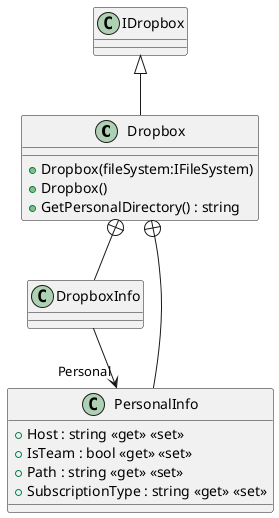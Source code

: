 @startuml
class Dropbox {
    + Dropbox(fileSystem:IFileSystem)
    + Dropbox()
    + GetPersonalDirectory() : string
}
class DropboxInfo {
}
class PersonalInfo {
    + Host : string <<get>> <<set>>
    + IsTeam : bool <<get>> <<set>>
    + Path : string <<get>> <<set>>
    + SubscriptionType : string <<get>> <<set>>
}
IDropbox <|-- Dropbox
Dropbox +-- DropboxInfo
DropboxInfo --> "Personal" PersonalInfo
Dropbox +-- PersonalInfo
@enduml
